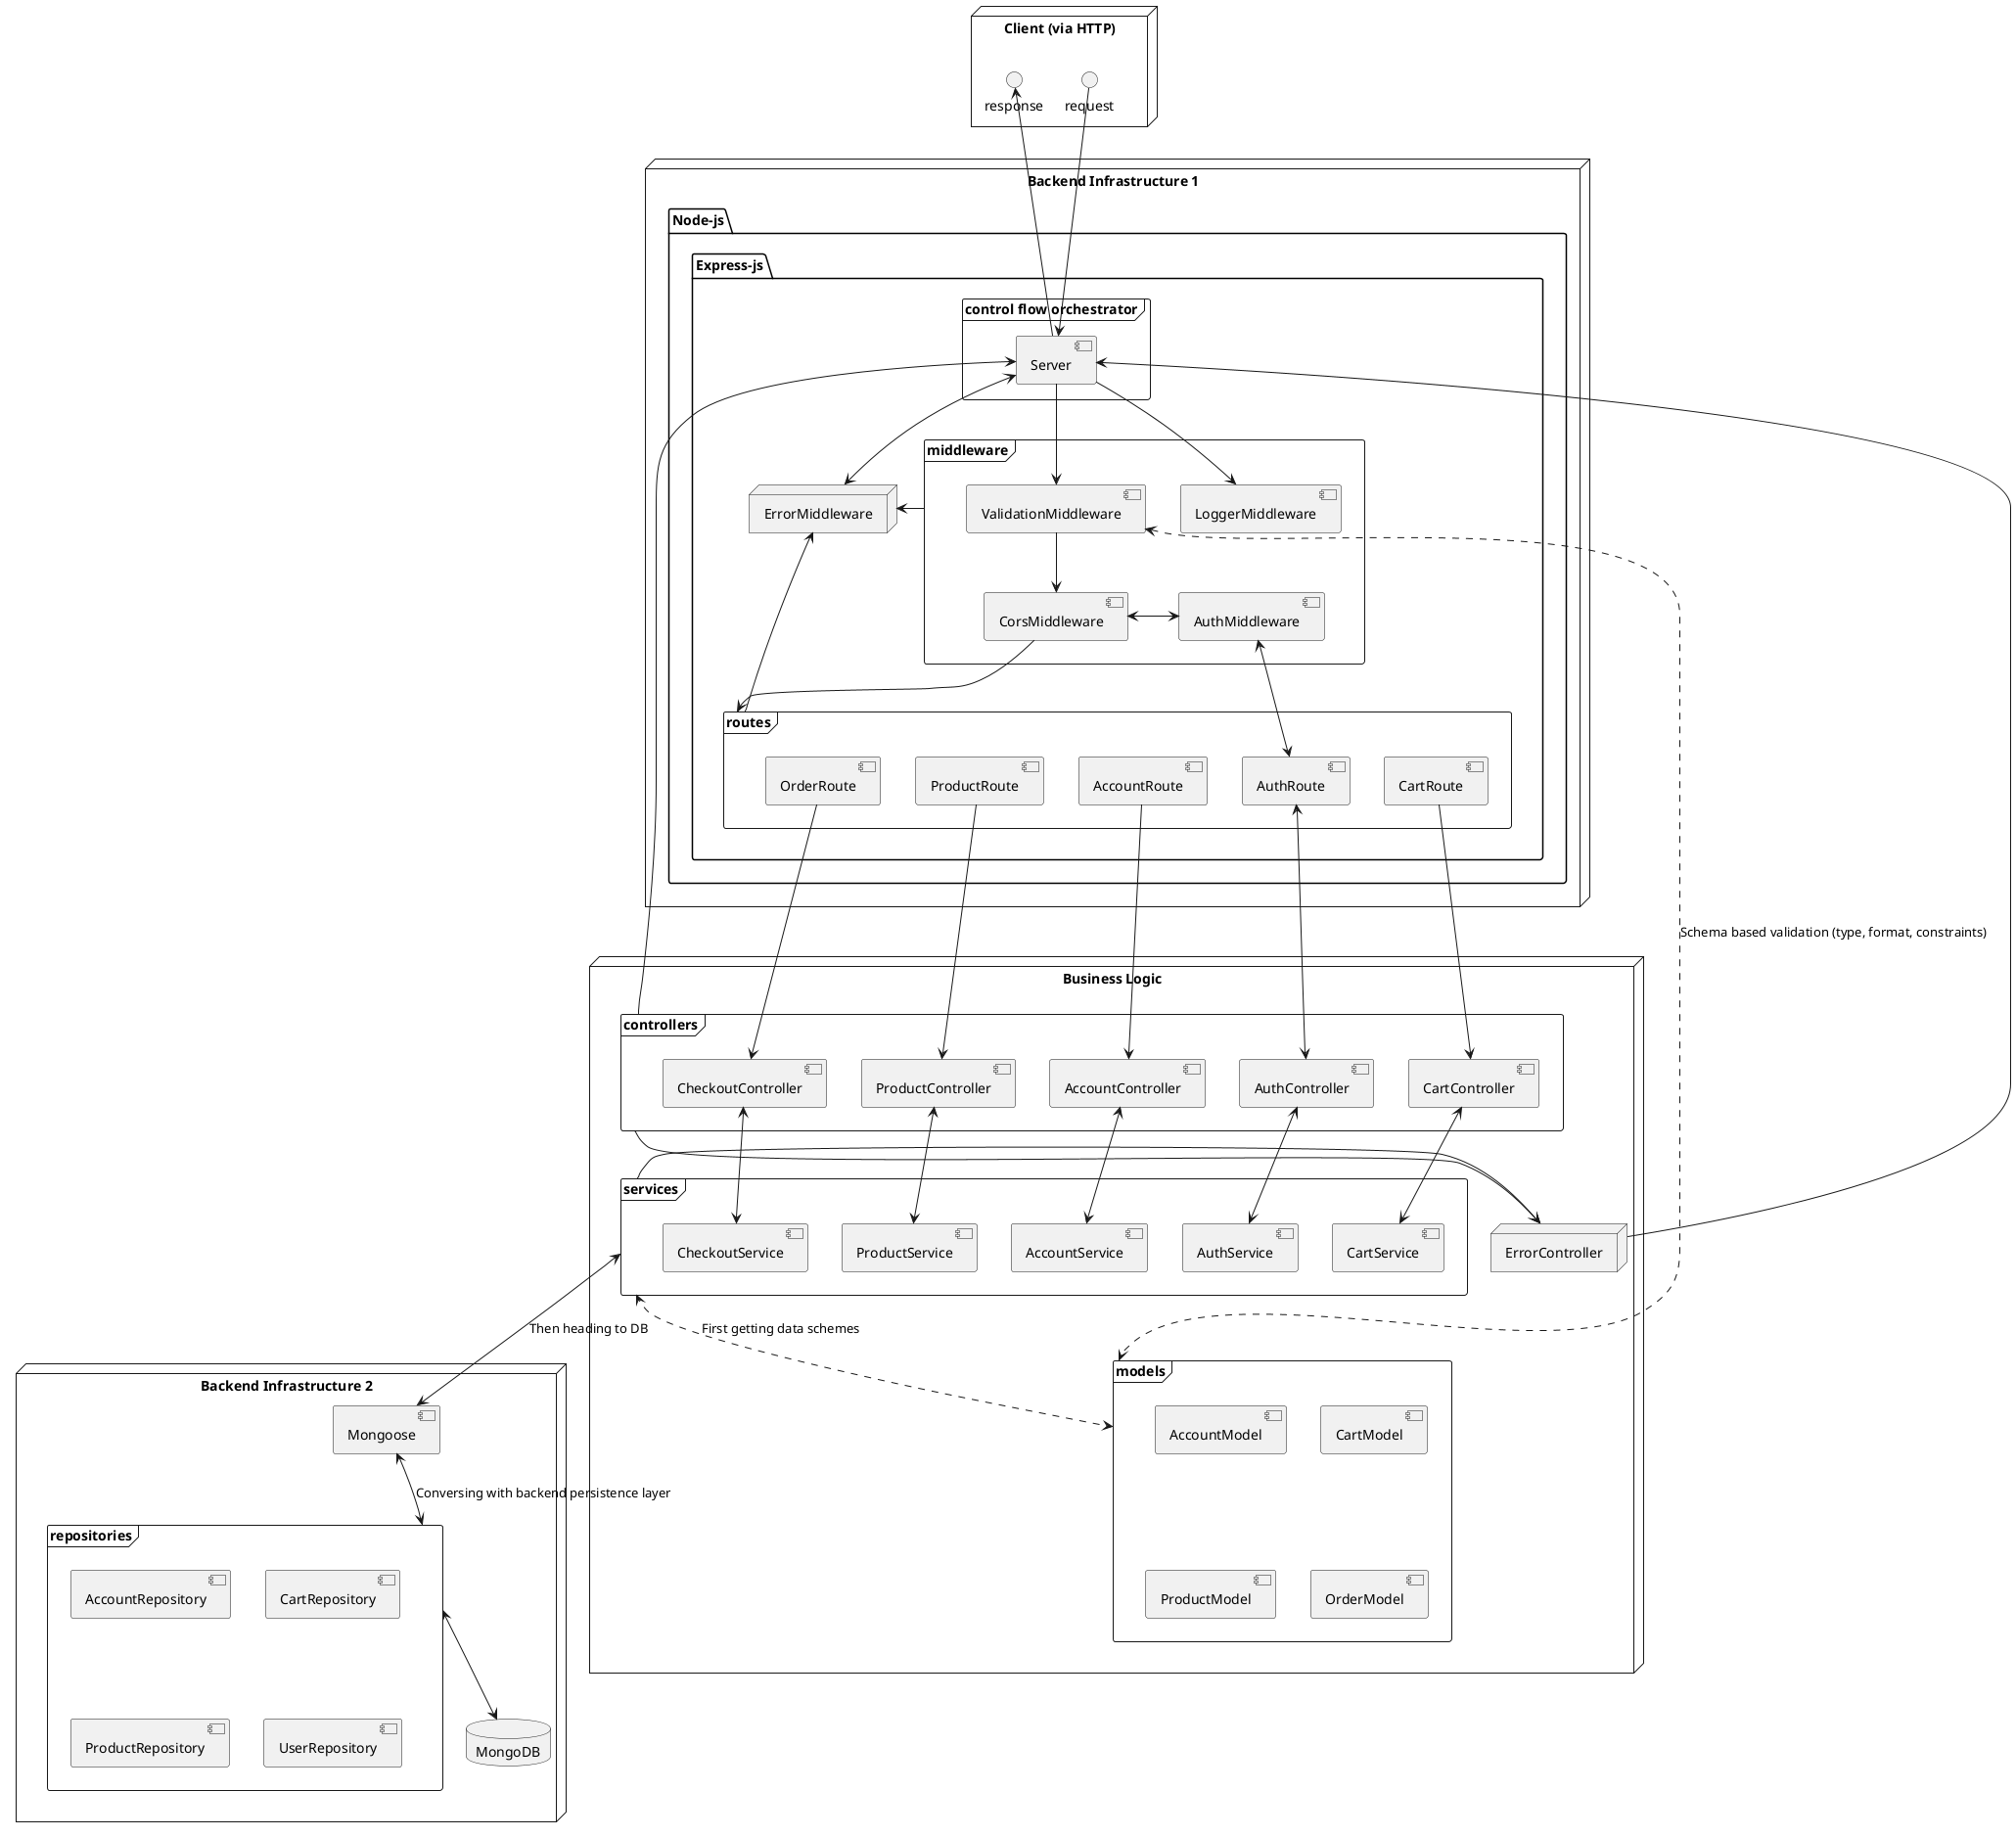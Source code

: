 @startuml
'https://plantuml.com/component-diagram

node "Client (via HTTP)"{
    () request
    () response
}


node "Backend Infrastructure 1"{

    package "Node-js" {

        package "Express-js" {
            frame "control flow orchestrator"{
                [Server]
            }

            frame "middleware"{
                [AuthMiddleware]
                [CorsMiddleware]
                [LoggerMiddleware]
                [ValidationMiddleware]
            }
            node "ErrorMiddleware"{
            }

            frame "routes"{
                [AccountRoute]
                [AuthRoute]
                [CartRoute]
                [OrderRoute]
                [ProductRoute]
            }
        }
    }
}

node "Business Logic"{

    frame "controllers"{
        [AccountController]
        [AuthController]
        [CartController]
        [ProductController]
        [CheckoutController]
    }
    node "ErrorController"{
    }

    frame "services"{
        [AccountService]
        [AuthService]
        [CartService]
        [ProductService]
        [CheckoutService]
    }

    frame "models"{
        [AccountModel]
        [CartModel]
        [ProductModel]
        [OrderModel]
    }
}

node "Backend Infrastructure 2"{
    [Mongoose]

    frame "repositories"{
        [AccountRepository]
        [CartRepository]
        [ProductRepository]
        [UserRepository]
    }

    database "MongoDB" {
    }

}

request -down-> [Server]
[Server] -right-> response

[Server] -down-> [LoggerMiddleware]
[Server] -down-> [ValidationMiddleware]

"middleware" -right-> [ErrorMiddleware]
"routes" -up-> [ErrorMiddleware]
[ErrorMiddleware] <-up-> [Server]

[ValidationMiddleware] --> [CorsMiddleware]
[ValidationMiddleware] <..> "models" : Schema based validation (type, format, constraints)
[CorsMiddleware] <-right-> [AuthMiddleware]
[CorsMiddleware] -down-> "routes"

[AuthMiddleware] <--> [AuthRoute]
[AuthRoute] <--> [AuthController]
[AuthController] <--> [AuthService]

[AccountRoute] -down-> [AccountController]
[CartRoute] -down-> [CartController]
[OrderRoute] -down-> [CheckoutController]
[ProductRoute] -down-> [ProductController]

[AccountController] <--> [AccountService]
[CartController] <--> [CartService]
[ProductController] <--> [ProductService]
[CheckoutController] <--> [CheckoutService]
"controllers" -right-> [Server]


"services" <..> "models" : First getting data schemes
"services" -right-> [ErrorController]
"controllers" --> [ErrorController]
[ErrorController] --> [Server]

"services" <-down-> [Mongoose] : Then heading to DB
[Mongoose] <-down-> "repositories" : Conversing with backend persistence layer
"repositories" <-down-> "MongoDB"























@enduml
